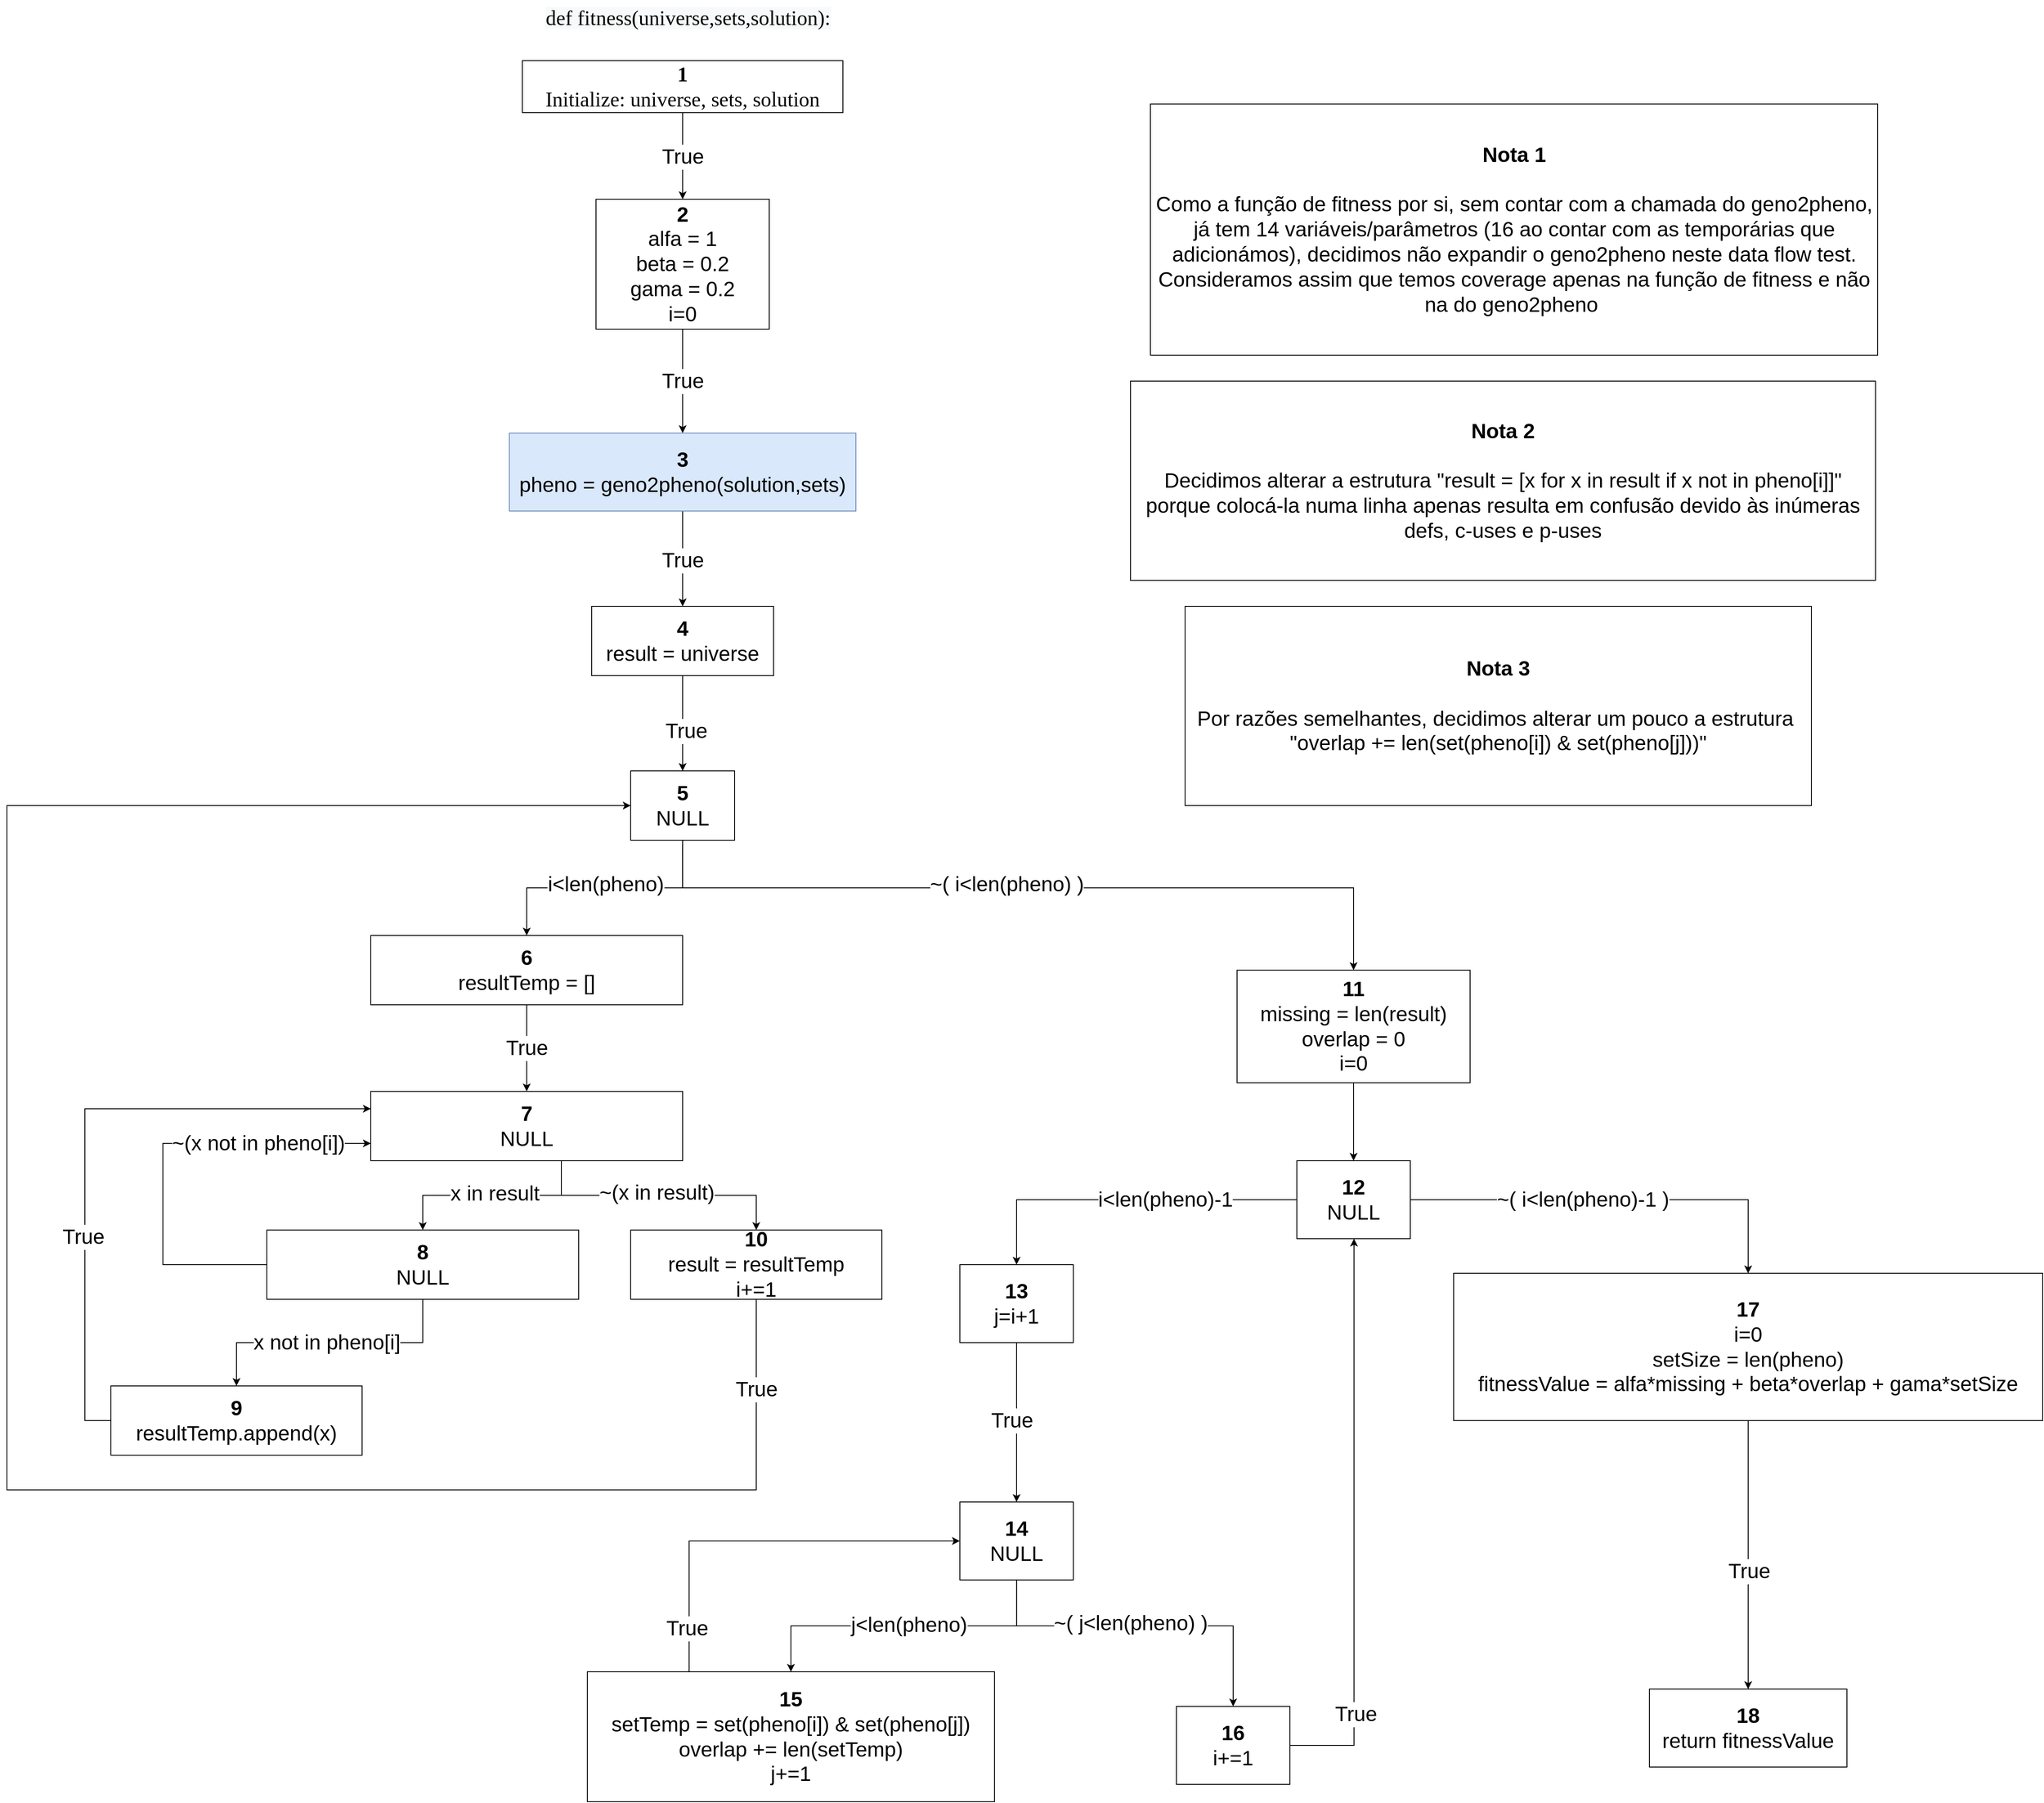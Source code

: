 <mxfile version="14.5.1" type="device"><diagram id="0EN60TuZFVT5b-0pqZKy" name="Page-1"><mxGraphModel dx="4235" dy="1972" grid="1" gridSize="10" guides="1" tooltips="1" connect="1" arrows="1" fold="1" page="1" pageScale="1" pageWidth="827" pageHeight="1169" math="0" shadow="0"><root><mxCell id="0"/><mxCell id="1" parent="0"/><mxCell id="CJCLpAwRxZj1fzt0Mw5--9" style="edgeStyle=orthogonalEdgeStyle;rounded=0;orthogonalLoop=1;jettySize=auto;html=1;entryX=0.5;entryY=0;entryDx=0;entryDy=0;" parent="1" source="FRKGlwHO5bxEFx_OvHHs-1" target="FRKGlwHO5bxEFx_OvHHs-6" edge="1"><mxGeometry relative="1" as="geometry"/></mxCell><mxCell id="CJCLpAwRxZj1fzt0Mw5--10" value="True" style="edgeLabel;html=1;align=center;verticalAlign=middle;resizable=0;points=[];fontSize=24;" parent="CJCLpAwRxZj1fzt0Mw5--9" vertex="1" connectable="0"><mxGeometry x="0.259" y="1" relative="1" as="geometry"><mxPoint x="-1" y="-12.35" as="offset"/></mxGeometry></mxCell><mxCell id="FRKGlwHO5bxEFx_OvHHs-1" value="&lt;p style=&quot;margin-top: 0pt ; margin-bottom: 0pt ; margin-left: 0in ; direction: ltr ; unicode-bidi: embed ; word-break: normal&quot;&gt;&lt;span style=&quot;font-size: 18pt ; font-family: &amp;#34;calibri&amp;#34; ; font-weight: bold&quot;&gt;1&lt;/span&gt;&lt;/p&gt;&lt;p style=&quot;margin-top: 0pt ; margin-bottom: 0pt ; margin-left: 0in ; text-align: left ; direction: ltr ; unicode-bidi: embed ; word-break: normal&quot;&gt;&lt;span style=&quot;font-size: 18pt ; font-family: &amp;#34;calibri&amp;#34;&quot;&gt;Initialize: universe, sets, solution&lt;/span&gt;&lt;/p&gt;" style="rounded=0;whiteSpace=wrap;html=1;" parent="1" vertex="1"><mxGeometry x="275" y="90" width="370" height="60" as="geometry"/></mxCell><mxCell id="CJCLpAwRxZj1fzt0Mw5--14" style="edgeStyle=orthogonalEdgeStyle;rounded=0;orthogonalLoop=1;jettySize=auto;html=1;fontSize=24;" parent="1" source="FRKGlwHO5bxEFx_OvHHs-6" target="CJCLpAwRxZj1fzt0Mw5--12" edge="1"><mxGeometry relative="1" as="geometry"/></mxCell><mxCell id="CJCLpAwRxZj1fzt0Mw5--15" value="True" style="edgeLabel;html=1;align=center;verticalAlign=middle;resizable=0;points=[];fontSize=24;" parent="CJCLpAwRxZj1fzt0Mw5--14" vertex="1" connectable="0"><mxGeometry x="0.275" y="-1" relative="1" as="geometry"><mxPoint x="1" y="-16.47" as="offset"/></mxGeometry></mxCell><mxCell id="FRKGlwHO5bxEFx_OvHHs-6" value="&lt;div style=&quot;font-size: 24px&quot;&gt;&lt;font style=&quot;font-size: 24px&quot;&gt;&lt;b&gt;2&lt;/b&gt;&lt;/font&gt;&lt;/div&gt;&lt;div style=&quot;font-size: 24px&quot;&gt;&lt;font style=&quot;font-size: 24px&quot;&gt;alfa = 1&lt;/font&gt;&lt;/div&gt;&lt;div style=&quot;font-size: 24px&quot;&gt;&lt;font style=&quot;font-size: 24px&quot;&gt;beta = 0.2&lt;/font&gt;&lt;/div&gt;&lt;div style=&quot;font-size: 24px&quot;&gt;&lt;font style=&quot;font-size: 24px&quot;&gt;gama = 0.2&lt;/font&gt;&lt;/div&gt;&lt;div style=&quot;font-size: 24px&quot;&gt;&lt;font style=&quot;font-size: 24px&quot;&gt;i=0&lt;/font&gt;&lt;/div&gt;" style="rounded=0;whiteSpace=wrap;html=1;align=center;" parent="1" vertex="1"><mxGeometry x="360" y="250" width="200" height="150" as="geometry"/></mxCell><mxCell id="MsJKq3NPztx2dfRaH0ZJ-28" value="&lt;div style=&quot;font-size: 24px&quot;&gt;&lt;div&gt;&lt;b&gt;Nota 1&lt;/b&gt;&lt;/div&gt;&lt;div&gt;&lt;b&gt;&lt;br&gt;&lt;/b&gt;&lt;/div&gt;&lt;div&gt;Como a função de fitness por si, sem contar com a chamada do geno2pheno, já tem 14 variáveis/parâmetros (16 ao contar com as temporárias que adicionámos), decidimos não expandir o geno2pheno neste data flow test. Consideramos assim que temos coverage apenas na função de fitness e não na do geno2pheno&amp;nbsp;&lt;/div&gt;&lt;/div&gt;" style="rounded=0;whiteSpace=wrap;html=1;align=center;" parent="1" vertex="1"><mxGeometry x="1000" y="140" width="839.5" height="290" as="geometry"/></mxCell><mxCell id="CJCLpAwRxZj1fzt0Mw5--3" value="&lt;div style=&quot;font-size: 24px&quot;&gt;&lt;div&gt;&lt;b&gt;Nota 2&lt;/b&gt;&lt;/div&gt;&lt;div&gt;&lt;b&gt;&lt;br&gt;&lt;/b&gt;&lt;/div&gt;&lt;div&gt;Decidimos alterar a estrutura &quot;result = [x for x in result if x not in pheno[i]]&quot; porque colocá-la numa linha apenas resulta em confusão devido às inúmeras defs, c-uses e p-uses&lt;/div&gt;&lt;/div&gt;" style="rounded=0;whiteSpace=wrap;html=1;align=center;" parent="1" vertex="1"><mxGeometry x="977" y="460" width="860" height="230" as="geometry"/></mxCell><mxCell id="CJCLpAwRxZj1fzt0Mw5--4" value="&lt;div style=&quot;font-size: 24px&quot;&gt;&lt;div&gt;&lt;b&gt;Nota 3&lt;/b&gt;&lt;/div&gt;&lt;div&gt;&lt;b&gt;&lt;br&gt;&lt;/b&gt;&lt;/div&gt;&lt;div&gt;Por razões semelhantes, decidimos alterar um pouco a estrutura&amp;nbsp;&lt;/div&gt;&lt;div&gt;&lt;span&gt;&quot;overlap += len(set(pheno[i]) &amp;amp; set(pheno[j]))&quot;&lt;/span&gt;&lt;/div&gt;&lt;/div&gt;" style="rounded=0;whiteSpace=wrap;html=1;align=center;" parent="1" vertex="1"><mxGeometry x="1040" y="720" width="723" height="230" as="geometry"/></mxCell><mxCell id="CJCLpAwRxZj1fzt0Mw5--11" value="&lt;span style=&quot;color: rgb(0, 0, 0); font-style: normal; font-weight: 400; letter-spacing: normal; text-align: left; text-indent: 0px; text-transform: none; word-spacing: 0px; background-color: rgb(248, 249, 250); font-size: 18pt; font-family: calibri;&quot;&gt;def fitness(&lt;/span&gt;&lt;span style=&quot;color: rgb(0, 0, 0); font-style: normal; font-weight: 400; letter-spacing: normal; text-align: left; text-indent: 0px; text-transform: none; word-spacing: 0px; background-color: rgb(248, 249, 250); font-size: 18pt; font-family: calibri;&quot;&gt;universe,sets,solution&lt;/span&gt;&lt;span style=&quot;color: rgb(0, 0, 0); font-style: normal; font-weight: 400; letter-spacing: normal; text-align: left; text-indent: 0px; text-transform: none; word-spacing: 0px; background-color: rgb(248, 249, 250); font-size: 18pt; font-family: calibri;&quot;&gt;):&lt;/span&gt;" style="text;whiteSpace=wrap;html=1;fontSize=24;" parent="1" vertex="1"><mxGeometry x="300" y="20" width="360" height="40" as="geometry"/></mxCell><mxCell id="CJCLpAwRxZj1fzt0Mw5--17" style="edgeStyle=orthogonalEdgeStyle;rounded=0;orthogonalLoop=1;jettySize=auto;html=1;fontSize=24;" parent="1" source="CJCLpAwRxZj1fzt0Mw5--12" target="CJCLpAwRxZj1fzt0Mw5--16" edge="1"><mxGeometry relative="1" as="geometry"/></mxCell><mxCell id="CJCLpAwRxZj1fzt0Mw5--18" value="True" style="edgeLabel;html=1;align=center;verticalAlign=middle;resizable=0;points=[];fontSize=24;" parent="CJCLpAwRxZj1fzt0Mw5--17" vertex="1" connectable="0"><mxGeometry x="0.259" y="1" relative="1" as="geometry"><mxPoint x="-1" y="-12.35" as="offset"/></mxGeometry></mxCell><mxCell id="CJCLpAwRxZj1fzt0Mw5--12" value="&lt;div style=&quot;font-size: 24px&quot;&gt;&lt;b&gt;3&lt;/b&gt;&lt;/div&gt;&lt;div&gt;&lt;span style=&quot;font-size: 24px&quot;&gt;pheno = geno2pheno(solution,sets)&lt;/span&gt;&lt;br&gt;&lt;/div&gt;" style="rounded=0;whiteSpace=wrap;html=1;align=center;fillColor=#dae8fc;strokeColor=#6c8ebf;" parent="1" vertex="1"><mxGeometry x="260" y="520" width="400" height="90" as="geometry"/></mxCell><mxCell id="CJCLpAwRxZj1fzt0Mw5--20" style="edgeStyle=orthogonalEdgeStyle;rounded=0;orthogonalLoop=1;jettySize=auto;html=1;fontSize=24;" parent="1" source="CJCLpAwRxZj1fzt0Mw5--16" target="CJCLpAwRxZj1fzt0Mw5--19" edge="1"><mxGeometry relative="1" as="geometry"/></mxCell><mxCell id="CJCLpAwRxZj1fzt0Mw5--21" value="True" style="edgeLabel;html=1;align=center;verticalAlign=middle;resizable=0;points=[];fontSize=24;" parent="CJCLpAwRxZj1fzt0Mw5--20" vertex="1" connectable="0"><mxGeometry x="0.186" y="4" relative="1" as="geometry"><mxPoint y="-1" as="offset"/></mxGeometry></mxCell><mxCell id="CJCLpAwRxZj1fzt0Mw5--16" value="&lt;div style=&quot;font-size: 24px&quot;&gt;&lt;b&gt;4&lt;/b&gt;&lt;/div&gt;&lt;div&gt;&lt;span style=&quot;font-size: 24px&quot;&gt;result = universe&lt;/span&gt;&lt;br&gt;&lt;/div&gt;" style="rounded=0;whiteSpace=wrap;html=1;align=center;" parent="1" vertex="1"><mxGeometry x="355" y="720" width="210" height="80" as="geometry"/></mxCell><mxCell id="CJCLpAwRxZj1fzt0Mw5--23" style="edgeStyle=orthogonalEdgeStyle;rounded=0;orthogonalLoop=1;jettySize=auto;html=1;fontSize=24;" parent="1" source="CJCLpAwRxZj1fzt0Mw5--19" target="CJCLpAwRxZj1fzt0Mw5--22" edge="1"><mxGeometry relative="1" as="geometry"/></mxCell><mxCell id="CJCLpAwRxZj1fzt0Mw5--24" value="i&amp;lt;len(pheno)" style="edgeLabel;html=1;align=center;verticalAlign=middle;resizable=0;points=[];fontSize=24;" parent="CJCLpAwRxZj1fzt0Mw5--23" vertex="1" connectable="0"><mxGeometry x="0.174" y="-4" relative="1" as="geometry"><mxPoint x="25.47" as="offset"/></mxGeometry></mxCell><mxCell id="CJCLpAwRxZj1fzt0Mw5--47" style="edgeStyle=orthogonalEdgeStyle;rounded=0;orthogonalLoop=1;jettySize=auto;html=1;fontSize=24;entryX=0.5;entryY=0;entryDx=0;entryDy=0;" parent="1" target="CJCLpAwRxZj1fzt0Mw5--46" edge="1"><mxGeometry relative="1" as="geometry"><mxPoint x="459.857" y="995" as="sourcePoint"/><mxPoint x="1241" y="1145" as="targetPoint"/><Array as="points"><mxPoint x="460" y="1045"/><mxPoint x="1235" y="1045"/></Array></mxGeometry></mxCell><mxCell id="CJCLpAwRxZj1fzt0Mw5--48" value="~( i&amp;lt;len(pheno) )" style="edgeLabel;html=1;align=center;verticalAlign=middle;resizable=0;points=[];fontSize=24;" parent="CJCLpAwRxZj1fzt0Mw5--47" vertex="1" connectable="0"><mxGeometry x="-0.117" relative="1" as="geometry"><mxPoint x="17.86" y="-4" as="offset"/></mxGeometry></mxCell><mxCell id="CJCLpAwRxZj1fzt0Mw5--19" value="&lt;div style=&quot;font-size: 24px&quot;&gt;&lt;b&gt;5&lt;/b&gt;&lt;/div&gt;&lt;div&gt;&lt;span style=&quot;font-size: 24px&quot;&gt;NULL&lt;/span&gt;&lt;br&gt;&lt;/div&gt;" style="rounded=0;whiteSpace=wrap;html=1;align=center;" parent="1" vertex="1"><mxGeometry x="400" y="910" width="120" height="80" as="geometry"/></mxCell><mxCell id="CJCLpAwRxZj1fzt0Mw5--26" style="edgeStyle=orthogonalEdgeStyle;rounded=0;orthogonalLoop=1;jettySize=auto;html=1;fontSize=24;" parent="1" source="CJCLpAwRxZj1fzt0Mw5--22" target="CJCLpAwRxZj1fzt0Mw5--25" edge="1"><mxGeometry relative="1" as="geometry"/></mxCell><mxCell id="CJCLpAwRxZj1fzt0Mw5--27" value="True" style="edgeLabel;html=1;align=center;verticalAlign=middle;resizable=0;points=[];fontSize=24;" parent="CJCLpAwRxZj1fzt0Mw5--26" vertex="1" connectable="0"><mxGeometry x="0.224" y="1" relative="1" as="geometry"><mxPoint x="-1" y="-11.18" as="offset"/></mxGeometry></mxCell><mxCell id="CJCLpAwRxZj1fzt0Mw5--22" value="&lt;div style=&quot;font-size: 24px&quot;&gt;&lt;b&gt;6&lt;/b&gt;&lt;/div&gt;&lt;div&gt;&lt;span style=&quot;font-size: 24px&quot;&gt;resultTemp = []&lt;/span&gt;&lt;br&gt;&lt;/div&gt;" style="rounded=0;whiteSpace=wrap;html=1;align=center;" parent="1" vertex="1"><mxGeometry x="100" y="1100" width="360" height="80" as="geometry"/></mxCell><mxCell id="CJCLpAwRxZj1fzt0Mw5--29" style="edgeStyle=orthogonalEdgeStyle;rounded=0;orthogonalLoop=1;jettySize=auto;html=1;fontSize=24;" parent="1" source="CJCLpAwRxZj1fzt0Mw5--25" target="CJCLpAwRxZj1fzt0Mw5--28" edge="1"><mxGeometry relative="1" as="geometry"><Array as="points"><mxPoint x="320" y="1400"/><mxPoint x="160" y="1400"/></Array></mxGeometry></mxCell><mxCell id="CJCLpAwRxZj1fzt0Mw5--30" value="x in result" style="edgeLabel;html=1;align=center;verticalAlign=middle;resizable=0;points=[];fontSize=24;" parent="CJCLpAwRxZj1fzt0Mw5--29" vertex="1" connectable="0"><mxGeometry x="-0.155" y="-2" relative="1" as="geometry"><mxPoint x="-15.29" as="offset"/></mxGeometry></mxCell><mxCell id="CJCLpAwRxZj1fzt0Mw5--41" style="edgeStyle=orthogonalEdgeStyle;rounded=0;orthogonalLoop=1;jettySize=auto;html=1;entryX=0.5;entryY=0;entryDx=0;entryDy=0;fontSize=24;" parent="1" source="CJCLpAwRxZj1fzt0Mw5--25" target="CJCLpAwRxZj1fzt0Mw5--34" edge="1"><mxGeometry relative="1" as="geometry"><Array as="points"><mxPoint x="320" y="1400"/><mxPoint x="545" y="1400"/></Array></mxGeometry></mxCell><mxCell id="CJCLpAwRxZj1fzt0Mw5--43" value="~(x in result)" style="edgeLabel;html=1;align=center;verticalAlign=middle;resizable=0;points=[];fontSize=24;" parent="CJCLpAwRxZj1fzt0Mw5--41" vertex="1" connectable="0"><mxGeometry x="0.106" y="-1" relative="1" as="geometry"><mxPoint x="-18.57" y="-4" as="offset"/></mxGeometry></mxCell><mxCell id="CJCLpAwRxZj1fzt0Mw5--25" value="&lt;div style=&quot;font-size: 24px&quot;&gt;&lt;b&gt;7&lt;/b&gt;&lt;/div&gt;&lt;div&gt;&lt;span style=&quot;font-size: 24px&quot;&gt;NULL&lt;/span&gt;&lt;br&gt;&lt;/div&gt;" style="rounded=0;whiteSpace=wrap;html=1;align=center;" parent="1" vertex="1"><mxGeometry x="100" y="1280" width="360" height="80" as="geometry"/></mxCell><mxCell id="CJCLpAwRxZj1fzt0Mw5--32" style="edgeStyle=orthogonalEdgeStyle;rounded=0;orthogonalLoop=1;jettySize=auto;html=1;fontSize=24;" parent="1" source="CJCLpAwRxZj1fzt0Mw5--28" target="CJCLpAwRxZj1fzt0Mw5--31" edge="1"><mxGeometry relative="1" as="geometry"/></mxCell><mxCell id="CJCLpAwRxZj1fzt0Mw5--33" value="x not in pheno[i]" style="edgeLabel;html=1;align=center;verticalAlign=middle;resizable=0;points=[];fontSize=24;" parent="CJCLpAwRxZj1fzt0Mw5--32" vertex="1" connectable="0"><mxGeometry x="-0.243" y="-4" relative="1" as="geometry"><mxPoint x="-42.35" y="4" as="offset"/></mxGeometry></mxCell><mxCell id="CJCLpAwRxZj1fzt0Mw5--39" style="edgeStyle=orthogonalEdgeStyle;rounded=0;orthogonalLoop=1;jettySize=auto;html=1;exitX=0;exitY=0.5;exitDx=0;exitDy=0;entryX=0;entryY=0.75;entryDx=0;entryDy=0;fontSize=24;" parent="1" source="CJCLpAwRxZj1fzt0Mw5--28" target="CJCLpAwRxZj1fzt0Mw5--25" edge="1"><mxGeometry relative="1" as="geometry"><Array as="points"><mxPoint x="-140" y="1480"/><mxPoint x="-140" y="1340"/></Array></mxGeometry></mxCell><mxCell id="CJCLpAwRxZj1fzt0Mw5--40" value="~(x not in pheno[i])" style="edgeLabel;html=1;align=center;verticalAlign=middle;resizable=0;points=[];fontSize=24;" parent="CJCLpAwRxZj1fzt0Mw5--39" vertex="1" connectable="0"><mxGeometry x="0.398" relative="1" as="geometry"><mxPoint x="20.59" as="offset"/></mxGeometry></mxCell><mxCell id="CJCLpAwRxZj1fzt0Mw5--28" value="&lt;div style=&quot;font-size: 24px&quot;&gt;&lt;b&gt;8&lt;/b&gt;&lt;/div&gt;&lt;div&gt;&lt;span style=&quot;font-size: 24px&quot;&gt;NULL&lt;/span&gt;&lt;br&gt;&lt;/div&gt;" style="rounded=0;whiteSpace=wrap;html=1;align=center;" parent="1" vertex="1"><mxGeometry x="-20" y="1440" width="360" height="80" as="geometry"/></mxCell><mxCell id="CJCLpAwRxZj1fzt0Mw5--35" style="edgeStyle=orthogonalEdgeStyle;rounded=0;orthogonalLoop=1;jettySize=auto;html=1;exitX=0;exitY=0.5;exitDx=0;exitDy=0;fontSize=24;" parent="1" source="CJCLpAwRxZj1fzt0Mw5--31" edge="1"><mxGeometry relative="1" as="geometry"><mxPoint x="100" y="1300" as="targetPoint"/><Array as="points"><mxPoint x="-230" y="1660"/><mxPoint x="-230" y="1300"/></Array></mxGeometry></mxCell><mxCell id="CJCLpAwRxZj1fzt0Mw5--36" value="True" style="edgeLabel;html=1;align=center;verticalAlign=middle;resizable=0;points=[];fontSize=24;" parent="CJCLpAwRxZj1fzt0Mw5--35" vertex="1" connectable="0"><mxGeometry x="-0.327" y="2" relative="1" as="geometry"><mxPoint as="offset"/></mxGeometry></mxCell><mxCell id="CJCLpAwRxZj1fzt0Mw5--31" value="&lt;div style=&quot;font-size: 24px&quot;&gt;&lt;b&gt;9&lt;/b&gt;&lt;/div&gt;&lt;div&gt;&lt;span style=&quot;font-size: 24px&quot;&gt;resultTemp.append(x)&lt;/span&gt;&lt;br&gt;&lt;/div&gt;" style="rounded=0;whiteSpace=wrap;html=1;align=center;" parent="1" vertex="1"><mxGeometry x="-200" y="1620" width="290" height="80" as="geometry"/></mxCell><mxCell id="CJCLpAwRxZj1fzt0Mw5--44" style="edgeStyle=orthogonalEdgeStyle;rounded=0;orthogonalLoop=1;jettySize=auto;html=1;entryX=0;entryY=0.5;entryDx=0;entryDy=0;fontSize=24;" parent="1" source="CJCLpAwRxZj1fzt0Mw5--34" target="CJCLpAwRxZj1fzt0Mw5--19" edge="1"><mxGeometry relative="1" as="geometry"><Array as="points"><mxPoint x="545" y="1740"/><mxPoint x="-320" y="1740"/><mxPoint x="-320" y="950"/></Array></mxGeometry></mxCell><mxCell id="CJCLpAwRxZj1fzt0Mw5--45" value="True" style="edgeLabel;html=1;align=center;verticalAlign=middle;resizable=0;points=[];fontSize=24;" parent="CJCLpAwRxZj1fzt0Mw5--44" vertex="1" connectable="0"><mxGeometry x="-0.938" y="5" relative="1" as="geometry"><mxPoint x="-5" y="22.86" as="offset"/></mxGeometry></mxCell><mxCell id="CJCLpAwRxZj1fzt0Mw5--34" value="&lt;div style=&quot;font-size: 24px&quot;&gt;&lt;b&gt;10&lt;/b&gt;&lt;/div&gt;&lt;div&gt;&lt;div&gt;&lt;span style=&quot;font-size: 24px&quot;&gt;result = resultTemp&lt;/span&gt;&lt;/div&gt;&lt;div&gt;&lt;span style=&quot;font-size: 24px&quot;&gt;i+=1&lt;/span&gt;&lt;/div&gt;&lt;/div&gt;" style="rounded=0;whiteSpace=wrap;html=1;align=center;" parent="1" vertex="1"><mxGeometry x="400" y="1440" width="290" height="80" as="geometry"/></mxCell><mxCell id="CJCLpAwRxZj1fzt0Mw5--50" style="edgeStyle=orthogonalEdgeStyle;rounded=0;orthogonalLoop=1;jettySize=auto;html=1;fontSize=24;" parent="1" source="CJCLpAwRxZj1fzt0Mw5--46" target="CJCLpAwRxZj1fzt0Mw5--49" edge="1"><mxGeometry relative="1" as="geometry"/></mxCell><mxCell id="CJCLpAwRxZj1fzt0Mw5--46" value="&lt;div style=&quot;font-size: 24px&quot;&gt;&lt;b&gt;11&lt;/b&gt;&lt;/div&gt;&lt;div&gt;&lt;div&gt;&lt;span style=&quot;font-size: 24px&quot;&gt;missing = len(result)&lt;/span&gt;&lt;/div&gt;&lt;div&gt;&lt;span style=&quot;font-size: 24px&quot;&gt;overlap = 0&lt;/span&gt;&lt;/div&gt;&lt;div&gt;&lt;span style=&quot;font-size: 24px&quot;&gt;i=0&lt;/span&gt;&lt;/div&gt;&lt;/div&gt;" style="rounded=0;whiteSpace=wrap;html=1;align=center;" parent="1" vertex="1"><mxGeometry x="1100" y="1140" width="269" height="130" as="geometry"/></mxCell><mxCell id="CJCLpAwRxZj1fzt0Mw5--52" style="edgeStyle=orthogonalEdgeStyle;rounded=0;orthogonalLoop=1;jettySize=auto;html=1;fontSize=24;" parent="1" source="CJCLpAwRxZj1fzt0Mw5--49" target="CJCLpAwRxZj1fzt0Mw5--51" edge="1"><mxGeometry relative="1" as="geometry"/></mxCell><mxCell id="CJCLpAwRxZj1fzt0Mw5--53" value="i&amp;lt;len(pheno)-1" style="edgeLabel;html=1;align=center;verticalAlign=middle;resizable=0;points=[];fontSize=24;" parent="CJCLpAwRxZj1fzt0Mw5--52" vertex="1" connectable="0"><mxGeometry x="-0.26" y="-5" relative="1" as="geometry"><mxPoint x="-4.5" y="5" as="offset"/></mxGeometry></mxCell><mxCell id="CJCLpAwRxZj1fzt0Mw5--67" style="edgeStyle=orthogonalEdgeStyle;rounded=0;orthogonalLoop=1;jettySize=auto;html=1;fontSize=24;" parent="1" source="CJCLpAwRxZj1fzt0Mw5--49" target="CJCLpAwRxZj1fzt0Mw5--66" edge="1"><mxGeometry relative="1" as="geometry"/></mxCell><mxCell id="CJCLpAwRxZj1fzt0Mw5--68" value="~( i&amp;lt;len(pheno)-1 )" style="edgeLabel;html=1;align=center;verticalAlign=middle;resizable=0;points=[];fontSize=24;" parent="CJCLpAwRxZj1fzt0Mw5--67" vertex="1" connectable="0"><mxGeometry x="-0.044" y="5" relative="1" as="geometry"><mxPoint x="-28" y="5" as="offset"/></mxGeometry></mxCell><mxCell id="CJCLpAwRxZj1fzt0Mw5--49" value="&lt;div style=&quot;font-size: 24px&quot;&gt;&lt;span&gt;&lt;b&gt;12&lt;/b&gt;&lt;/span&gt;&lt;/div&gt;&lt;div style=&quot;font-size: 24px&quot;&gt;NULL&lt;/div&gt;" style="rounded=0;whiteSpace=wrap;html=1;align=center;" parent="1" vertex="1"><mxGeometry x="1169" y="1360" width="131" height="90" as="geometry"/></mxCell><mxCell id="CJCLpAwRxZj1fzt0Mw5--55" style="edgeStyle=orthogonalEdgeStyle;rounded=0;orthogonalLoop=1;jettySize=auto;html=1;fontSize=24;" parent="1" source="CJCLpAwRxZj1fzt0Mw5--51" target="CJCLpAwRxZj1fzt0Mw5--54" edge="1"><mxGeometry relative="1" as="geometry"/></mxCell><mxCell id="CJCLpAwRxZj1fzt0Mw5--56" value="True" style="edgeLabel;html=1;align=center;verticalAlign=middle;resizable=0;points=[];fontSize=24;" parent="CJCLpAwRxZj1fzt0Mw5--55" vertex="1" connectable="0"><mxGeometry x="-0.261" y="2" relative="1" as="geometry"><mxPoint x="-7.5" y="22" as="offset"/></mxGeometry></mxCell><mxCell id="CJCLpAwRxZj1fzt0Mw5--51" value="&lt;div style=&quot;font-size: 24px&quot;&gt;&lt;span&gt;&lt;b&gt;13&lt;/b&gt;&lt;/span&gt;&lt;/div&gt;&lt;div style=&quot;font-size: 24px&quot;&gt;j=i+1&lt;/div&gt;" style="rounded=0;whiteSpace=wrap;html=1;align=center;" parent="1" vertex="1"><mxGeometry x="780" y="1480" width="131" height="90" as="geometry"/></mxCell><mxCell id="CJCLpAwRxZj1fzt0Mw5--58" style="edgeStyle=orthogonalEdgeStyle;rounded=0;orthogonalLoop=1;jettySize=auto;html=1;fontSize=24;" parent="1" source="CJCLpAwRxZj1fzt0Mw5--54" target="CJCLpAwRxZj1fzt0Mw5--57" edge="1"><mxGeometry relative="1" as="geometry"/></mxCell><mxCell id="CJCLpAwRxZj1fzt0Mw5--59" value="j&amp;lt;len(pheno)" style="edgeLabel;html=1;align=center;verticalAlign=middle;resizable=0;points=[];fontSize=24;" parent="CJCLpAwRxZj1fzt0Mw5--58" vertex="1" connectable="0"><mxGeometry x="0.187" y="-1" relative="1" as="geometry"><mxPoint x="39.4" as="offset"/></mxGeometry></mxCell><mxCell id="CJCLpAwRxZj1fzt0Mw5--62" style="edgeStyle=orthogonalEdgeStyle;rounded=0;orthogonalLoop=1;jettySize=auto;html=1;fontSize=24;entryX=0.5;entryY=0;entryDx=0;entryDy=0;" parent="1" target="CJCLpAwRxZj1fzt0Mw5--61" edge="1"><mxGeometry relative="1" as="geometry"><mxPoint x="845.6" y="1841" as="sourcePoint"/><mxPoint x="1016" y="1987" as="targetPoint"/><Array as="points"><mxPoint x="846" y="1897"/><mxPoint x="1096" y="1897"/></Array></mxGeometry></mxCell><mxCell id="CJCLpAwRxZj1fzt0Mw5--63" value="~( j&amp;lt;len(pheno) )" style="edgeLabel;html=1;align=center;verticalAlign=middle;resizable=0;points=[];fontSize=24;" parent="CJCLpAwRxZj1fzt0Mw5--62" vertex="1" connectable="0"><mxGeometry x="-0.258" y="3" relative="1" as="geometry"><mxPoint x="39.4" as="offset"/></mxGeometry></mxCell><mxCell id="CJCLpAwRxZj1fzt0Mw5--54" value="&lt;div style=&quot;font-size: 24px&quot;&gt;&lt;span&gt;&lt;b&gt;14&lt;/b&gt;&lt;/span&gt;&lt;/div&gt;&lt;div style=&quot;font-size: 24px&quot;&gt;NULL&lt;/div&gt;" style="rounded=0;whiteSpace=wrap;html=1;align=center;" parent="1" vertex="1"><mxGeometry x="780" y="1754" width="131" height="90" as="geometry"/></mxCell><mxCell id="CJCLpAwRxZj1fzt0Mw5--72" style="edgeStyle=orthogonalEdgeStyle;rounded=0;orthogonalLoop=1;jettySize=auto;html=1;exitX=0.25;exitY=0;exitDx=0;exitDy=0;entryX=0;entryY=0.5;entryDx=0;entryDy=0;fontSize=24;" parent="1" source="CJCLpAwRxZj1fzt0Mw5--57" target="CJCLpAwRxZj1fzt0Mw5--54" edge="1"><mxGeometry relative="1" as="geometry"/></mxCell><mxCell id="CJCLpAwRxZj1fzt0Mw5--73" value="True" style="edgeLabel;html=1;align=center;verticalAlign=middle;resizable=0;points=[];fontSize=24;" parent="CJCLpAwRxZj1fzt0Mw5--72" vertex="1" connectable="0"><mxGeometry x="-0.784" y="3" relative="1" as="geometry"><mxPoint as="offset"/></mxGeometry></mxCell><mxCell id="CJCLpAwRxZj1fzt0Mw5--57" value="&lt;div style=&quot;font-size: 24px&quot;&gt;&lt;span&gt;&lt;b&gt;15&lt;/b&gt;&lt;/span&gt;&lt;/div&gt;&lt;div style=&quot;font-size: 24px&quot;&gt;&lt;div&gt;setTemp = set(pheno[i]) &amp;amp; set(pheno[j])&lt;/div&gt;&lt;div&gt;overlap += len(setTemp)&lt;/div&gt;&lt;div&gt;j+=1&lt;/div&gt;&lt;/div&gt;" style="rounded=0;whiteSpace=wrap;html=1;align=center;" parent="1" vertex="1"><mxGeometry x="350" y="1950" width="470" height="150" as="geometry"/></mxCell><mxCell id="CJCLpAwRxZj1fzt0Mw5--64" style="edgeStyle=orthogonalEdgeStyle;rounded=0;orthogonalLoop=1;jettySize=auto;html=1;fontSize=24;" parent="1" source="CJCLpAwRxZj1fzt0Mw5--61" target="CJCLpAwRxZj1fzt0Mw5--49" edge="1"><mxGeometry relative="1" as="geometry"><Array as="points"><mxPoint x="1235" y="2035"/></Array></mxGeometry></mxCell><mxCell id="CJCLpAwRxZj1fzt0Mw5--65" value="True" style="edgeLabel;html=1;align=center;verticalAlign=middle;resizable=0;points=[];fontSize=24;" parent="CJCLpAwRxZj1fzt0Mw5--64" vertex="1" connectable="0"><mxGeometry x="-0.669" y="-2" relative="1" as="geometry"><mxPoint y="-1" as="offset"/></mxGeometry></mxCell><mxCell id="CJCLpAwRxZj1fzt0Mw5--61" value="&lt;div style=&quot;font-size: 24px&quot;&gt;&lt;span&gt;&lt;b&gt;16&lt;/b&gt;&lt;/span&gt;&lt;/div&gt;&lt;div style=&quot;font-size: 24px&quot;&gt;i+=1&lt;/div&gt;" style="rounded=0;whiteSpace=wrap;html=1;align=center;" parent="1" vertex="1"><mxGeometry x="1030" y="1990" width="131" height="90" as="geometry"/></mxCell><mxCell id="CJCLpAwRxZj1fzt0Mw5--70" style="edgeStyle=orthogonalEdgeStyle;rounded=0;orthogonalLoop=1;jettySize=auto;html=1;fontSize=24;" parent="1" source="CJCLpAwRxZj1fzt0Mw5--66" target="CJCLpAwRxZj1fzt0Mw5--69" edge="1"><mxGeometry relative="1" as="geometry"/></mxCell><mxCell id="CJCLpAwRxZj1fzt0Mw5--71" value="True" style="edgeLabel;html=1;align=center;verticalAlign=middle;resizable=0;points=[];fontSize=24;" parent="CJCLpAwRxZj1fzt0Mw5--70" vertex="1" connectable="0"><mxGeometry x="0.123" y="1" relative="1" as="geometry"><mxPoint as="offset"/></mxGeometry></mxCell><mxCell id="CJCLpAwRxZj1fzt0Mw5--66" value="&lt;div style=&quot;font-size: 24px&quot;&gt;&lt;span&gt;&lt;b&gt;17&lt;/b&gt;&lt;/span&gt;&lt;/div&gt;&lt;div style=&quot;font-size: 24px&quot;&gt;&lt;div&gt;i=0&lt;/div&gt;&lt;div&gt;setSize = len(pheno)&lt;/div&gt;&lt;div&gt;fitnessValue = alfa*missing + beta*overlap + gama*setSize&lt;/div&gt;&lt;/div&gt;" style="rounded=0;whiteSpace=wrap;html=1;align=center;" parent="1" vertex="1"><mxGeometry x="1350" y="1490" width="680" height="170" as="geometry"/></mxCell><mxCell id="CJCLpAwRxZj1fzt0Mw5--69" value="&lt;div style=&quot;font-size: 24px&quot;&gt;&lt;span&gt;&lt;b&gt;18&lt;/b&gt;&lt;/span&gt;&lt;/div&gt;&lt;div style=&quot;font-size: 24px&quot;&gt;return fitnessValue&lt;/div&gt;" style="rounded=0;whiteSpace=wrap;html=1;align=center;" parent="1" vertex="1"><mxGeometry x="1576" y="1970" width="228" height="90" as="geometry"/></mxCell></root></mxGraphModel></diagram></mxfile>